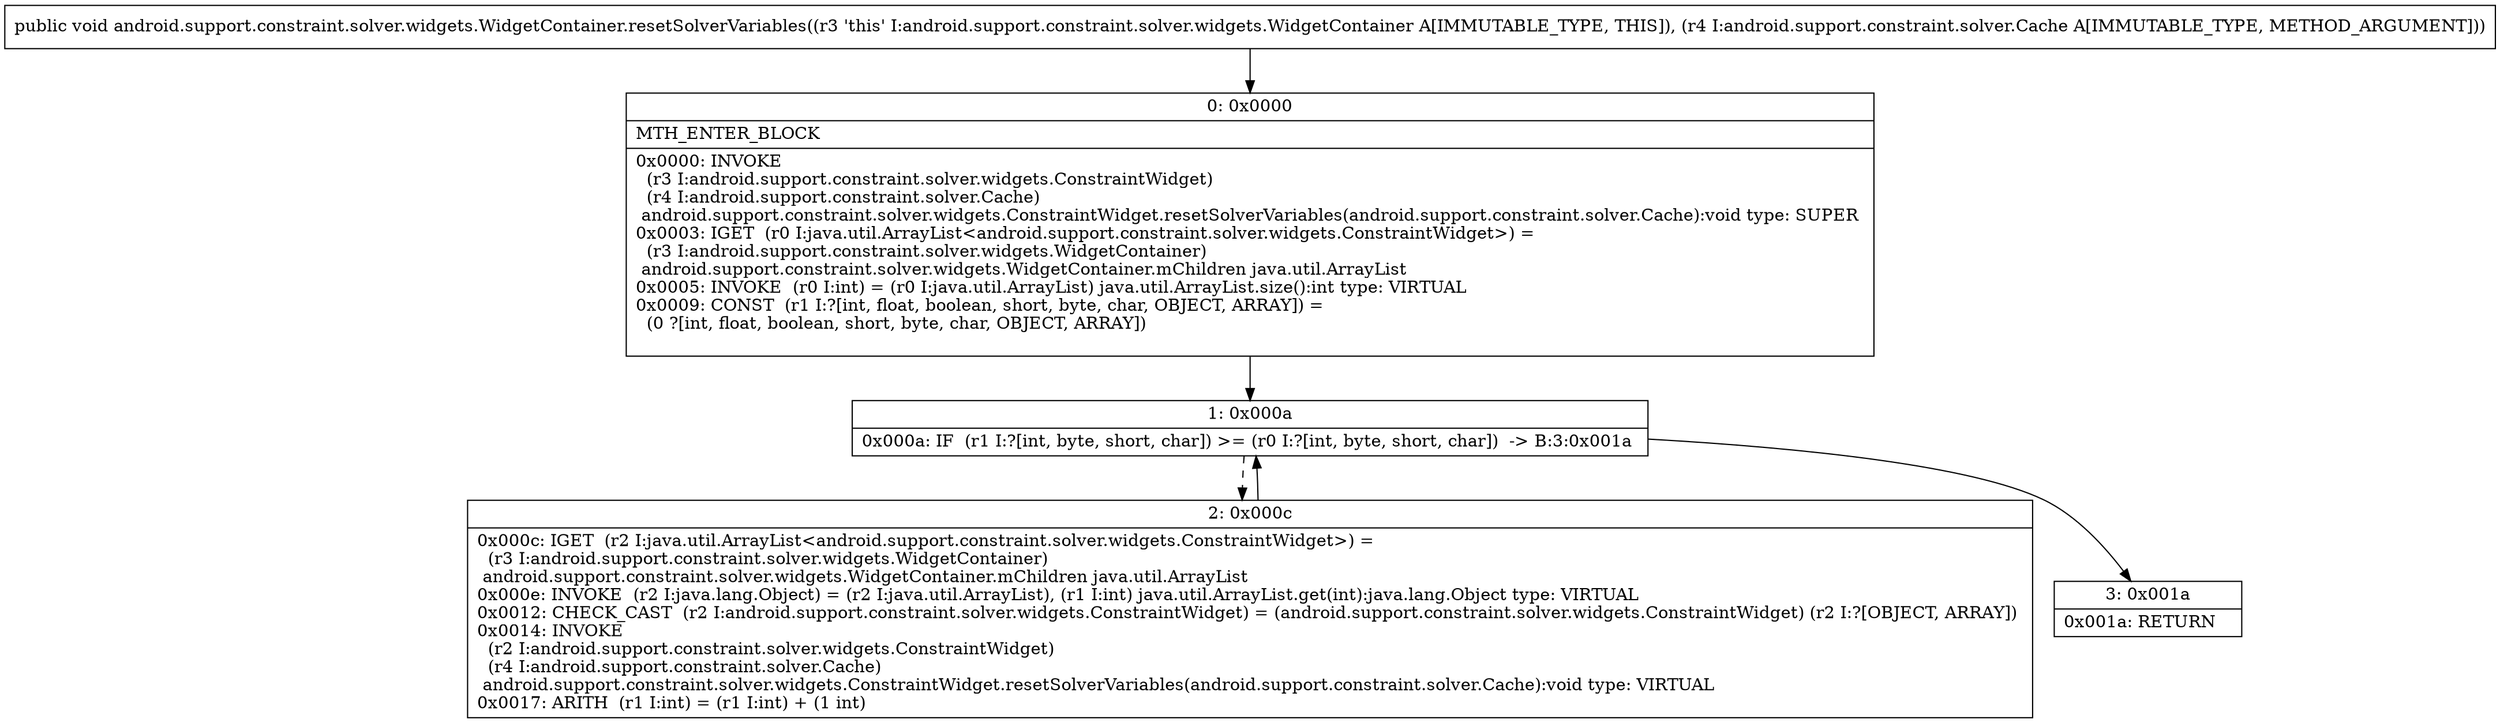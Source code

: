 digraph "CFG forandroid.support.constraint.solver.widgets.WidgetContainer.resetSolverVariables(Landroid\/support\/constraint\/solver\/Cache;)V" {
Node_0 [shape=record,label="{0\:\ 0x0000|MTH_ENTER_BLOCK\l|0x0000: INVOKE  \l  (r3 I:android.support.constraint.solver.widgets.ConstraintWidget)\l  (r4 I:android.support.constraint.solver.Cache)\l android.support.constraint.solver.widgets.ConstraintWidget.resetSolverVariables(android.support.constraint.solver.Cache):void type: SUPER \l0x0003: IGET  (r0 I:java.util.ArrayList\<android.support.constraint.solver.widgets.ConstraintWidget\>) = \l  (r3 I:android.support.constraint.solver.widgets.WidgetContainer)\l android.support.constraint.solver.widgets.WidgetContainer.mChildren java.util.ArrayList \l0x0005: INVOKE  (r0 I:int) = (r0 I:java.util.ArrayList) java.util.ArrayList.size():int type: VIRTUAL \l0x0009: CONST  (r1 I:?[int, float, boolean, short, byte, char, OBJECT, ARRAY]) = \l  (0 ?[int, float, boolean, short, byte, char, OBJECT, ARRAY])\l \l}"];
Node_1 [shape=record,label="{1\:\ 0x000a|0x000a: IF  (r1 I:?[int, byte, short, char]) \>= (r0 I:?[int, byte, short, char])  \-\> B:3:0x001a \l}"];
Node_2 [shape=record,label="{2\:\ 0x000c|0x000c: IGET  (r2 I:java.util.ArrayList\<android.support.constraint.solver.widgets.ConstraintWidget\>) = \l  (r3 I:android.support.constraint.solver.widgets.WidgetContainer)\l android.support.constraint.solver.widgets.WidgetContainer.mChildren java.util.ArrayList \l0x000e: INVOKE  (r2 I:java.lang.Object) = (r2 I:java.util.ArrayList), (r1 I:int) java.util.ArrayList.get(int):java.lang.Object type: VIRTUAL \l0x0012: CHECK_CAST  (r2 I:android.support.constraint.solver.widgets.ConstraintWidget) = (android.support.constraint.solver.widgets.ConstraintWidget) (r2 I:?[OBJECT, ARRAY]) \l0x0014: INVOKE  \l  (r2 I:android.support.constraint.solver.widgets.ConstraintWidget)\l  (r4 I:android.support.constraint.solver.Cache)\l android.support.constraint.solver.widgets.ConstraintWidget.resetSolverVariables(android.support.constraint.solver.Cache):void type: VIRTUAL \l0x0017: ARITH  (r1 I:int) = (r1 I:int) + (1 int) \l}"];
Node_3 [shape=record,label="{3\:\ 0x001a|0x001a: RETURN   \l}"];
MethodNode[shape=record,label="{public void android.support.constraint.solver.widgets.WidgetContainer.resetSolverVariables((r3 'this' I:android.support.constraint.solver.widgets.WidgetContainer A[IMMUTABLE_TYPE, THIS]), (r4 I:android.support.constraint.solver.Cache A[IMMUTABLE_TYPE, METHOD_ARGUMENT])) }"];
MethodNode -> Node_0;
Node_0 -> Node_1;
Node_1 -> Node_2[style=dashed];
Node_1 -> Node_3;
Node_2 -> Node_1;
}

